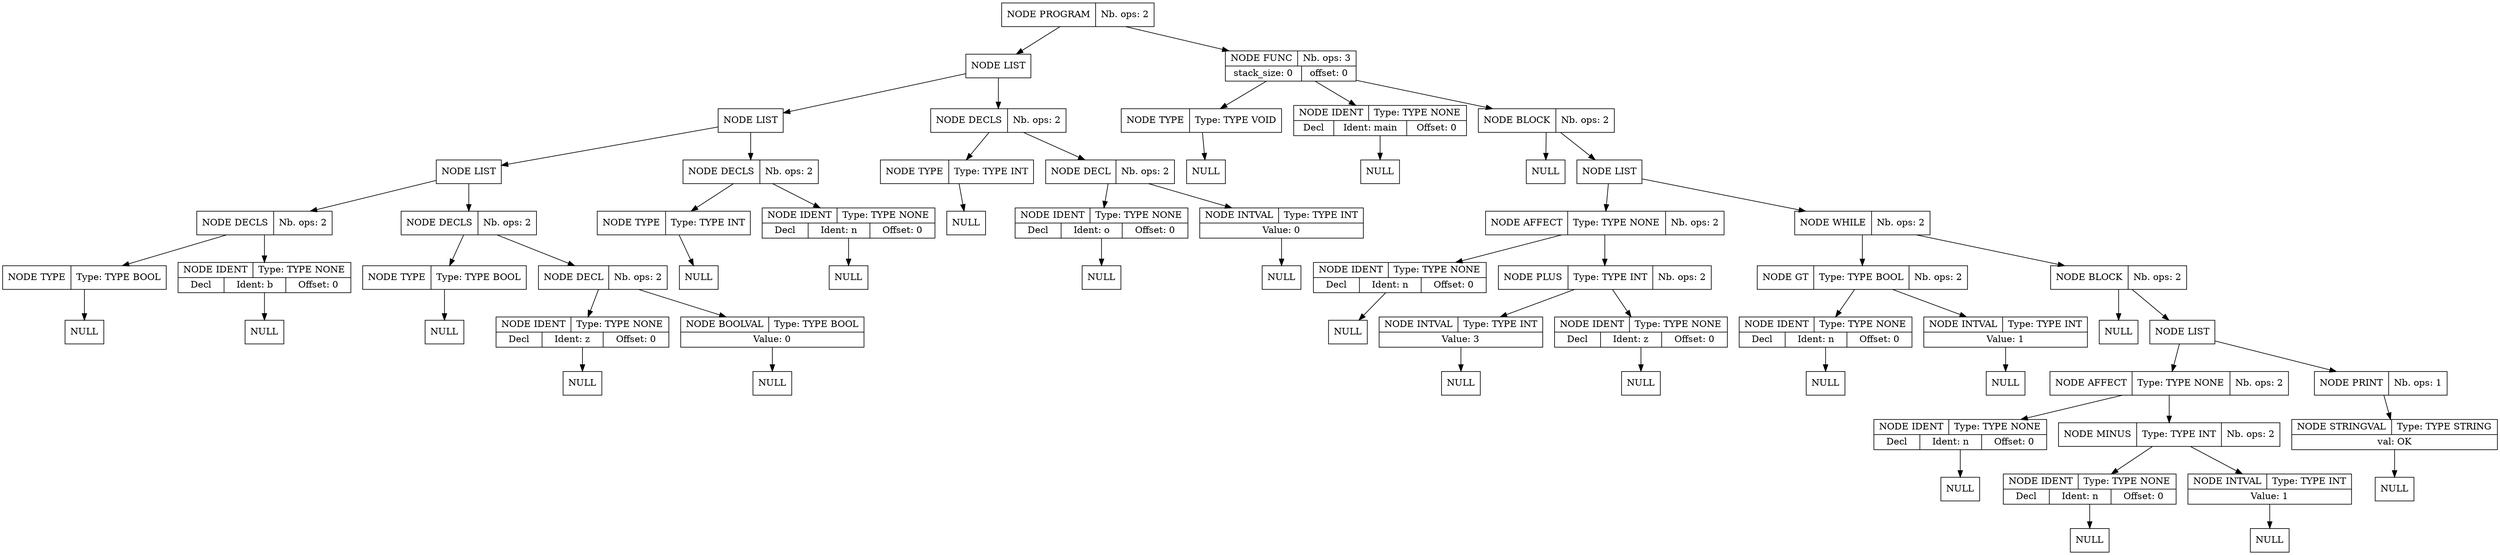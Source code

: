 digraph global_vars {
    N1 [shape=record, label="{{NODE PROGRAM|Nb. ops: 2}}"];
    N2 [shape=record, label="{{NODE LIST}}"];
    N3 [shape=record, label="{{NODE LIST}}"];
    N4 [shape=record, label="{{NODE LIST}}"];
    N5 [shape=record, label="{{NODE DECLS|Nb. ops: 2}}"];
    N6 [shape=record, label="{{NODE TYPE|Type: TYPE BOOL}}"];
    N7 [shape=record, label="{{NULL}}"];
    edge[tailclip=true];
    N6 -> N7
    edge[tailclip=true];
    N5 -> N6
    N8 [shape=record, label="{{NODE IDENT|Type: TYPE NONE}|{<decl>Decl      |Ident: b|Offset: 0}}"];
    N9 [shape=record, label="{{NULL}}"];
    edge[tailclip=true];
    N8 -> N9
    edge[tailclip=true];
    N5 -> N8
    edge[tailclip=true];
    N4 -> N5
    N10 [shape=record, label="{{NODE DECLS|Nb. ops: 2}}"];
    N11 [shape=record, label="{{NODE TYPE|Type: TYPE BOOL}}"];
    N12 [shape=record, label="{{NULL}}"];
    edge[tailclip=true];
    N11 -> N12
    edge[tailclip=true];
    N10 -> N11
    N13 [shape=record, label="{{NODE DECL|Nb. ops: 2}}"];
    N14 [shape=record, label="{{NODE IDENT|Type: TYPE NONE}|{<decl>Decl      |Ident: z|Offset: 0}}"];
    N15 [shape=record, label="{{NULL}}"];
    edge[tailclip=true];
    N14 -> N15
    edge[tailclip=true];
    N13 -> N14
    N16 [shape=record, label="{{NODE BOOLVAL|Type: TYPE BOOL}|{Value: 0}}"];
    N17 [shape=record, label="{{NULL}}"];
    edge[tailclip=true];
    N16 -> N17
    edge[tailclip=true];
    N13 -> N16
    edge[tailclip=true];
    N10 -> N13
    edge[tailclip=true];
    N4 -> N10
    edge[tailclip=true];
    N3 -> N4
    N18 [shape=record, label="{{NODE DECLS|Nb. ops: 2}}"];
    N19 [shape=record, label="{{NODE TYPE|Type: TYPE INT}}"];
    N20 [shape=record, label="{{NULL}}"];
    edge[tailclip=true];
    N19 -> N20
    edge[tailclip=true];
    N18 -> N19
    N21 [shape=record, label="{{NODE IDENT|Type: TYPE NONE}|{<decl>Decl      |Ident: n|Offset: 0}}"];
    N22 [shape=record, label="{{NULL}}"];
    edge[tailclip=true];
    N21 -> N22
    edge[tailclip=true];
    N18 -> N21
    edge[tailclip=true];
    N3 -> N18
    edge[tailclip=true];
    N2 -> N3
    N23 [shape=record, label="{{NODE DECLS|Nb. ops: 2}}"];
    N24 [shape=record, label="{{NODE TYPE|Type: TYPE INT}}"];
    N25 [shape=record, label="{{NULL}}"];
    edge[tailclip=true];
    N24 -> N25
    edge[tailclip=true];
    N23 -> N24
    N26 [shape=record, label="{{NODE DECL|Nb. ops: 2}}"];
    N27 [shape=record, label="{{NODE IDENT|Type: TYPE NONE}|{<decl>Decl      |Ident: o|Offset: 0}}"];
    N28 [shape=record, label="{{NULL}}"];
    edge[tailclip=true];
    N27 -> N28
    edge[tailclip=true];
    N26 -> N27
    N29 [shape=record, label="{{NODE INTVAL|Type: TYPE INT}|{Value: 0}}"];
    N30 [shape=record, label="{{NULL}}"];
    edge[tailclip=true];
    N29 -> N30
    edge[tailclip=true];
    N26 -> N29
    edge[tailclip=true];
    N23 -> N26
    edge[tailclip=true];
    N2 -> N23
    edge[tailclip=true];
    N1 -> N2
    N31 [shape=record, label="{{NODE FUNC|Nb. ops: 3}|{stack_size: 0|offset: 0}}"];
    N32 [shape=record, label="{{NODE TYPE|Type: TYPE VOID}}"];
    N33 [shape=record, label="{{NULL}}"];
    edge[tailclip=true];
    N32 -> N33
    edge[tailclip=true];
    N31 -> N32
    N34 [shape=record, label="{{NODE IDENT|Type: TYPE NONE}|{<decl>Decl      |Ident: main|Offset: 0}}"];
    N35 [shape=record, label="{{NULL}}"];
    edge[tailclip=true];
    N34 -> N35
    edge[tailclip=true];
    N31 -> N34
    N36 [shape=record, label="{{NODE BLOCK|Nb. ops: 2}}"];
    N37 [shape=record, label="{{NULL}}"];
    edge[tailclip=true];
    N36 -> N37
    N38 [shape=record, label="{{NODE LIST}}"];
    N39 [shape=record, label="{{NODE AFFECT|Type: TYPE NONE|Nb. ops: 2}}"];
    N40 [shape=record, label="{{NODE IDENT|Type: TYPE NONE}|{<decl>Decl      |Ident: n|Offset: 0}}"];
    N41 [shape=record, label="{{NULL}}"];
    edge[tailclip=true];
    N40 -> N41
    edge[tailclip=true];
    N39 -> N40
    N42 [shape=record, label="{{NODE PLUS|Type: TYPE INT|Nb. ops: 2}}"];
    N43 [shape=record, label="{{NODE INTVAL|Type: TYPE INT}|{Value: 3}}"];
    N44 [shape=record, label="{{NULL}}"];
    edge[tailclip=true];
    N43 -> N44
    edge[tailclip=true];
    N42 -> N43
    N45 [shape=record, label="{{NODE IDENT|Type: TYPE NONE}|{<decl>Decl      |Ident: z|Offset: 0}}"];
    N46 [shape=record, label="{{NULL}}"];
    edge[tailclip=true];
    N45 -> N46
    edge[tailclip=true];
    N42 -> N45
    edge[tailclip=true];
    N39 -> N42
    edge[tailclip=true];
    N38 -> N39
    N47 [shape=record, label="{{NODE WHILE|Nb. ops: 2}}"];
    N48 [shape=record, label="{{NODE GT|Type: TYPE BOOL|Nb. ops: 2}}"];
    N49 [shape=record, label="{{NODE IDENT|Type: TYPE NONE}|{<decl>Decl      |Ident: n|Offset: 0}}"];
    N50 [shape=record, label="{{NULL}}"];
    edge[tailclip=true];
    N49 -> N50
    edge[tailclip=true];
    N48 -> N49
    N51 [shape=record, label="{{NODE INTVAL|Type: TYPE INT}|{Value: 1}}"];
    N52 [shape=record, label="{{NULL}}"];
    edge[tailclip=true];
    N51 -> N52
    edge[tailclip=true];
    N48 -> N51
    edge[tailclip=true];
    N47 -> N48
    N53 [shape=record, label="{{NODE BLOCK|Nb. ops: 2}}"];
    N54 [shape=record, label="{{NULL}}"];
    edge[tailclip=true];
    N53 -> N54
    N55 [shape=record, label="{{NODE LIST}}"];
    N56 [shape=record, label="{{NODE AFFECT|Type: TYPE NONE|Nb. ops: 2}}"];
    N57 [shape=record, label="{{NODE IDENT|Type: TYPE NONE}|{<decl>Decl      |Ident: n|Offset: 0}}"];
    N58 [shape=record, label="{{NULL}}"];
    edge[tailclip=true];
    N57 -> N58
    edge[tailclip=true];
    N56 -> N57
    N59 [shape=record, label="{{NODE MINUS|Type: TYPE INT|Nb. ops: 2}}"];
    N60 [shape=record, label="{{NODE IDENT|Type: TYPE NONE}|{<decl>Decl      |Ident: n|Offset: 0}}"];
    N61 [shape=record, label="{{NULL}}"];
    edge[tailclip=true];
    N60 -> N61
    edge[tailclip=true];
    N59 -> N60
    N62 [shape=record, label="{{NODE INTVAL|Type: TYPE INT}|{Value: 1}}"];
    N63 [shape=record, label="{{NULL}}"];
    edge[tailclip=true];
    N62 -> N63
    edge[tailclip=true];
    N59 -> N62
    edge[tailclip=true];
    N56 -> N59
    edge[tailclip=true];
    N55 -> N56
    N64 [shape=record, label="{{NODE PRINT|Nb. ops: 1}}"];
    N65 [shape=record, label="{{NODE STRINGVAL|Type: TYPE STRING}|{val:  OK }}"];
    N66 [shape=record, label="{{NULL}}"];
    edge[tailclip=true];
    N65 -> N66
    edge[tailclip=true];
    N64 -> N65
    edge[tailclip=true];
    N55 -> N64
    edge[tailclip=true];
    N53 -> N55
    edge[tailclip=true];
    N47 -> N53
    edge[tailclip=true];
    N38 -> N47
    edge[tailclip=true];
    N36 -> N38
    edge[tailclip=true];
    N31 -> N36
    edge[tailclip=true];
    N1 -> N31
}
